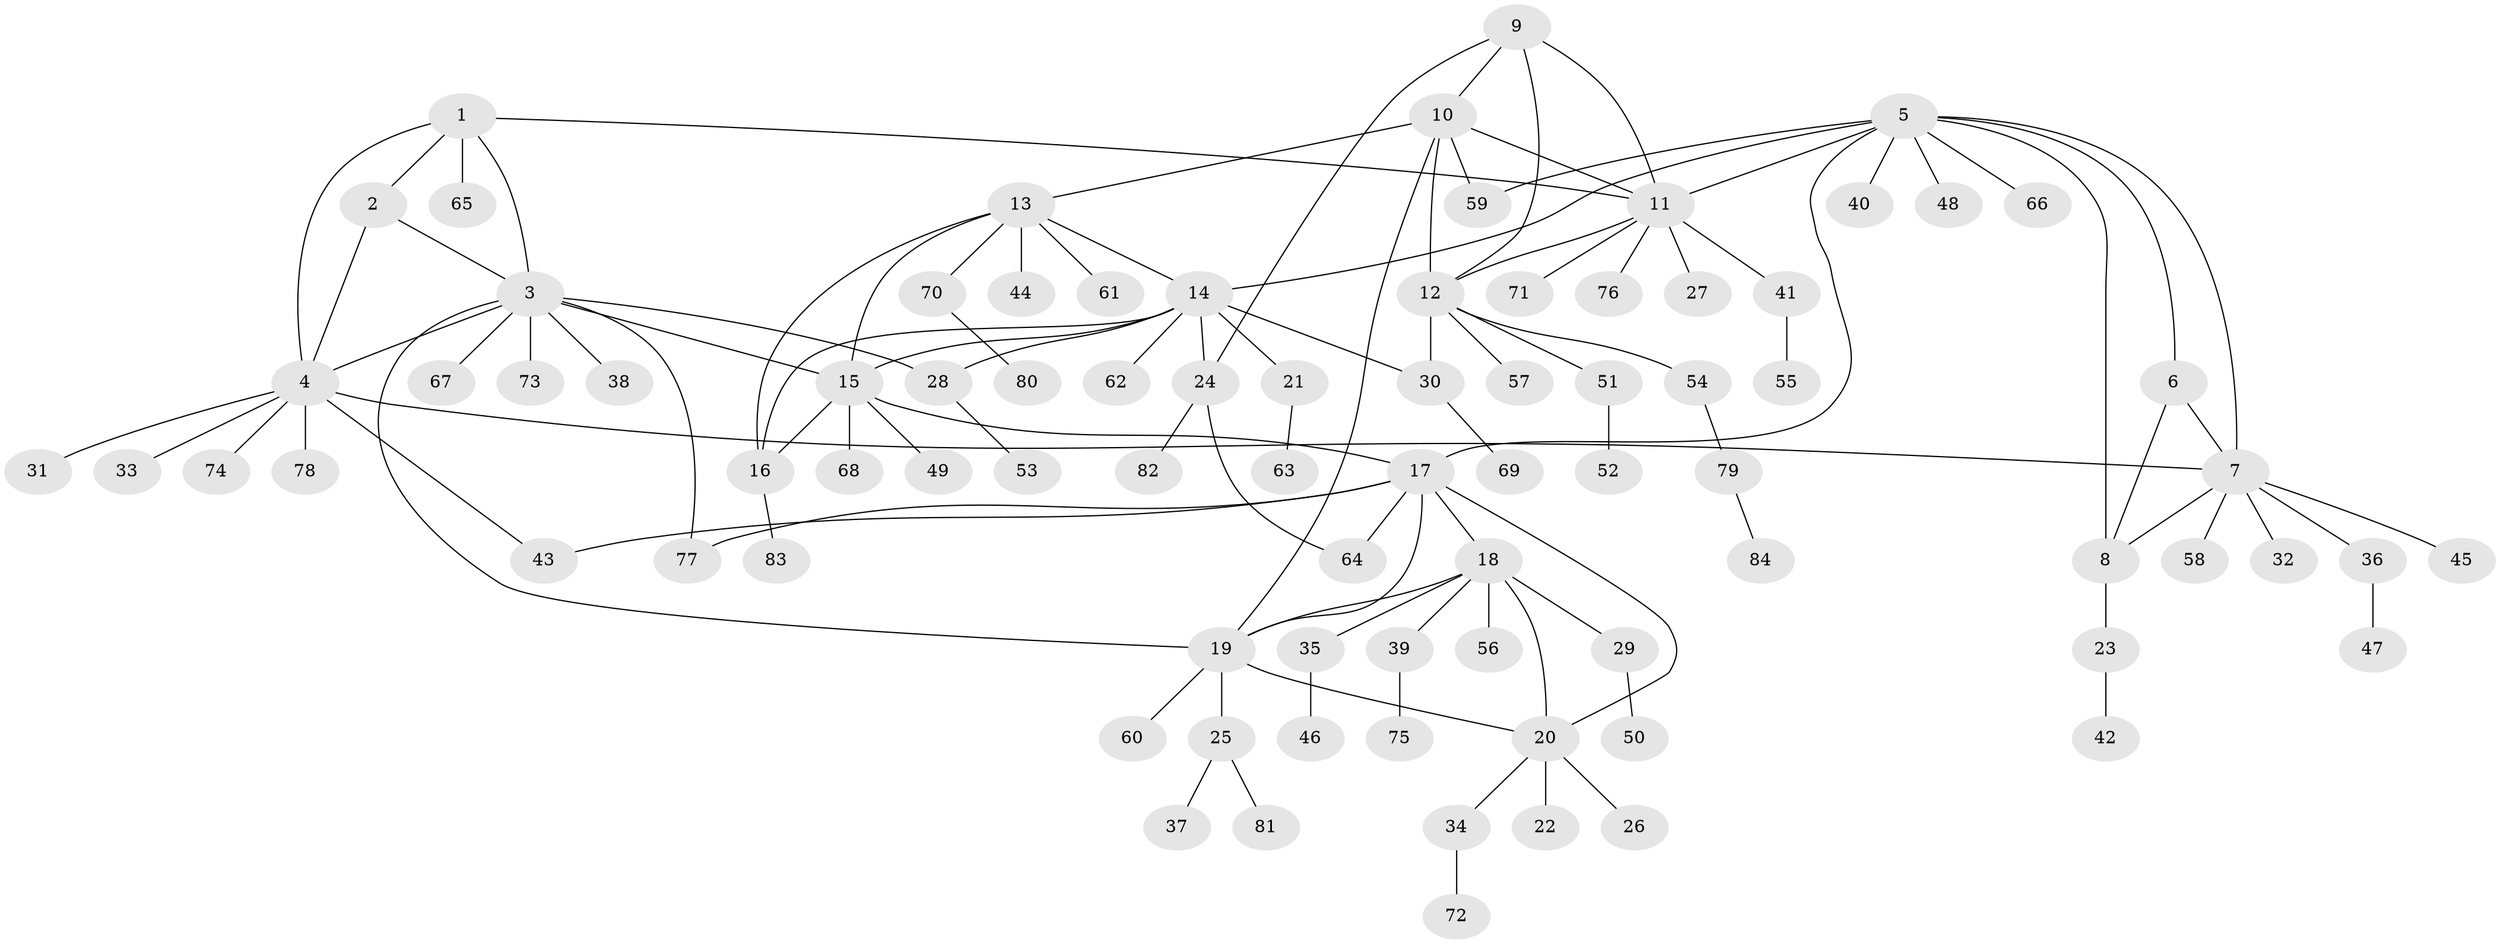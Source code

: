 // Generated by graph-tools (version 1.1) at 2025/16/03/09/25 04:16:10]
// undirected, 84 vertices, 111 edges
graph export_dot {
graph [start="1"]
  node [color=gray90,style=filled];
  1;
  2;
  3;
  4;
  5;
  6;
  7;
  8;
  9;
  10;
  11;
  12;
  13;
  14;
  15;
  16;
  17;
  18;
  19;
  20;
  21;
  22;
  23;
  24;
  25;
  26;
  27;
  28;
  29;
  30;
  31;
  32;
  33;
  34;
  35;
  36;
  37;
  38;
  39;
  40;
  41;
  42;
  43;
  44;
  45;
  46;
  47;
  48;
  49;
  50;
  51;
  52;
  53;
  54;
  55;
  56;
  57;
  58;
  59;
  60;
  61;
  62;
  63;
  64;
  65;
  66;
  67;
  68;
  69;
  70;
  71;
  72;
  73;
  74;
  75;
  76;
  77;
  78;
  79;
  80;
  81;
  82;
  83;
  84;
  1 -- 2;
  1 -- 3;
  1 -- 4;
  1 -- 11;
  1 -- 65;
  2 -- 3;
  2 -- 4;
  3 -- 4;
  3 -- 15;
  3 -- 19;
  3 -- 28;
  3 -- 38;
  3 -- 67;
  3 -- 73;
  3 -- 77;
  4 -- 7;
  4 -- 31;
  4 -- 33;
  4 -- 43;
  4 -- 74;
  4 -- 78;
  5 -- 6;
  5 -- 7;
  5 -- 8;
  5 -- 11;
  5 -- 14;
  5 -- 17;
  5 -- 40;
  5 -- 48;
  5 -- 59;
  5 -- 66;
  6 -- 7;
  6 -- 8;
  7 -- 8;
  7 -- 32;
  7 -- 36;
  7 -- 45;
  7 -- 58;
  8 -- 23;
  9 -- 10;
  9 -- 11;
  9 -- 12;
  9 -- 24;
  10 -- 11;
  10 -- 12;
  10 -- 13;
  10 -- 19;
  10 -- 59;
  11 -- 12;
  11 -- 27;
  11 -- 41;
  11 -- 71;
  11 -- 76;
  12 -- 30;
  12 -- 51;
  12 -- 54;
  12 -- 57;
  13 -- 14;
  13 -- 15;
  13 -- 16;
  13 -- 44;
  13 -- 61;
  13 -- 70;
  14 -- 15;
  14 -- 16;
  14 -- 21;
  14 -- 24;
  14 -- 28;
  14 -- 30;
  14 -- 62;
  15 -- 16;
  15 -- 17;
  15 -- 49;
  15 -- 68;
  16 -- 83;
  17 -- 18;
  17 -- 19;
  17 -- 20;
  17 -- 43;
  17 -- 64;
  17 -- 77;
  18 -- 19;
  18 -- 20;
  18 -- 29;
  18 -- 35;
  18 -- 39;
  18 -- 56;
  19 -- 20;
  19 -- 25;
  19 -- 60;
  20 -- 22;
  20 -- 26;
  20 -- 34;
  21 -- 63;
  23 -- 42;
  24 -- 64;
  24 -- 82;
  25 -- 37;
  25 -- 81;
  28 -- 53;
  29 -- 50;
  30 -- 69;
  34 -- 72;
  35 -- 46;
  36 -- 47;
  39 -- 75;
  41 -- 55;
  51 -- 52;
  54 -- 79;
  70 -- 80;
  79 -- 84;
}
